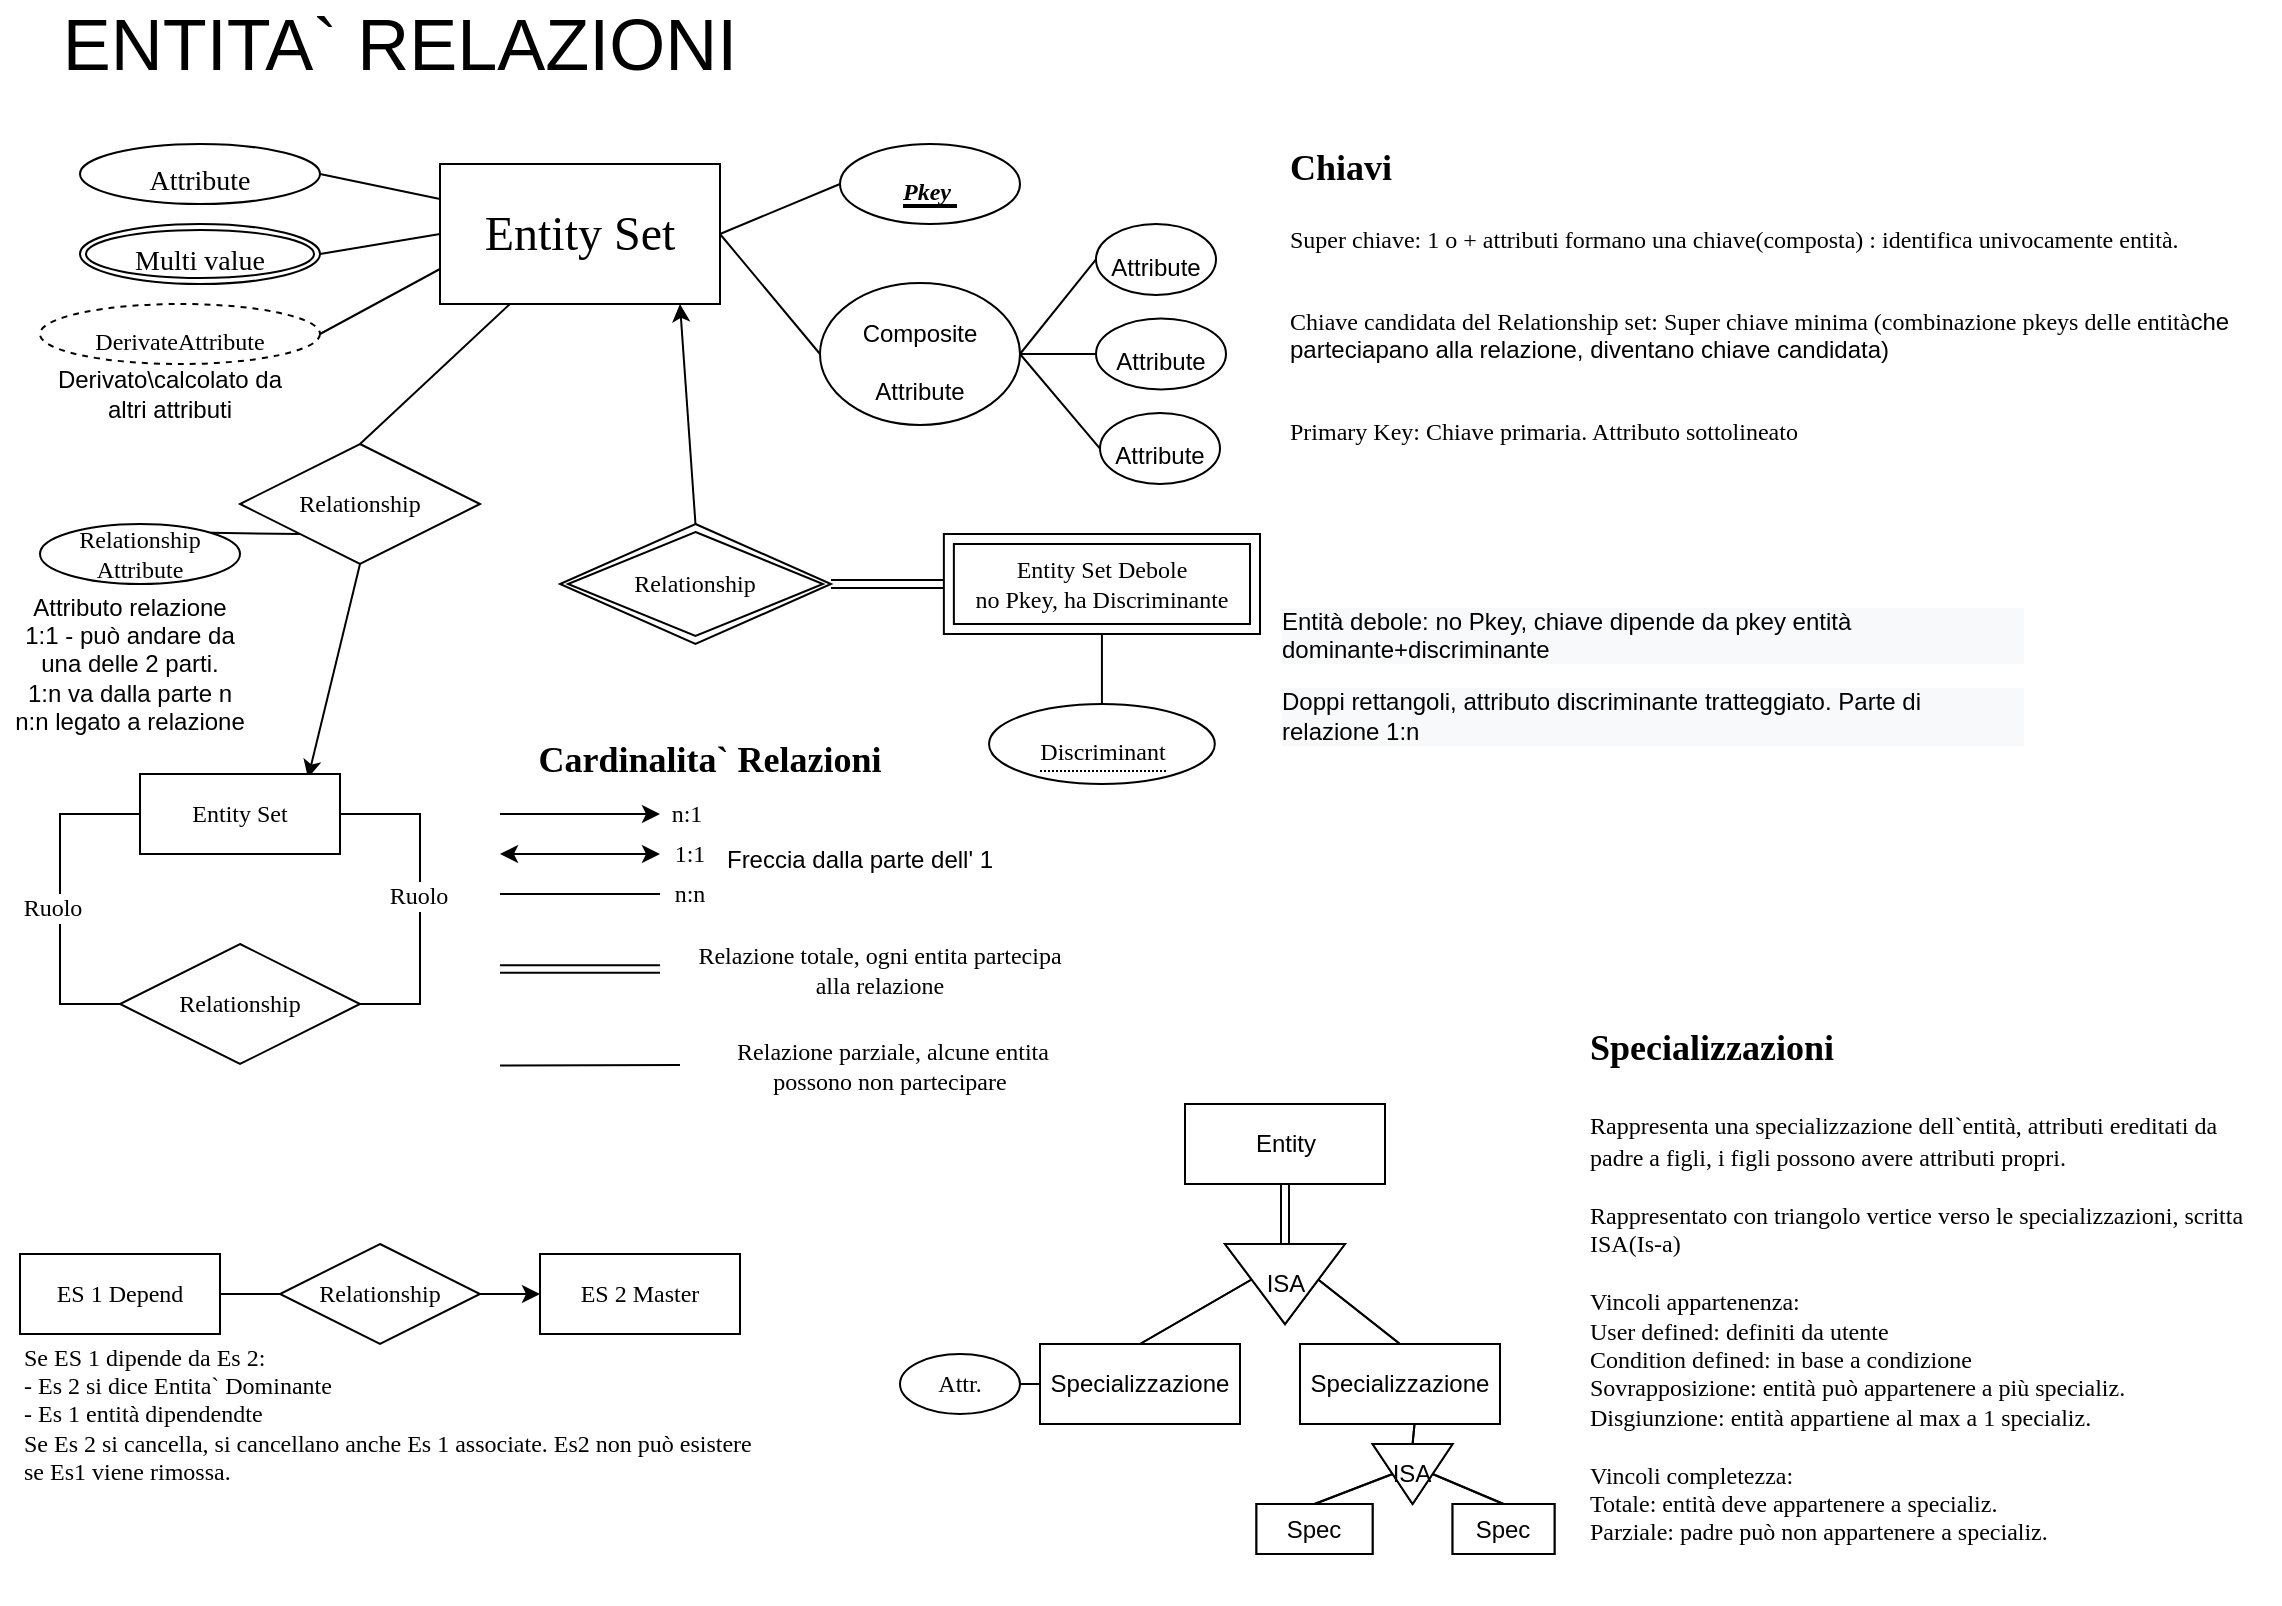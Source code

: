 <mxfile version="20.5.3" type="device"><diagram name="ER Diagramma all Info" id="e56a1550-8fbb-45ad-956c-1786394a9013"><mxGraphModel dx="1422" dy="831" grid="1" gridSize="10" guides="1" tooltips="1" connect="1" arrows="1" fold="1" page="1" pageScale="1" pageWidth="1169" pageHeight="827" background="none" math="0" shadow="0"><root><mxCell id="0"/><mxCell id="1" parent="0"/><mxCell id="l3FVeVEMqfz4vubW2B3G-11" value="&lt;font face=&quot;Lucida Console&quot; style=&quot;font-size: 12px;&quot;&gt;DerivateAttribute&lt;/font&gt;" style="ellipse;whiteSpace=wrap;html=1;align=center;dashed=1;fontSize=24;" parent="1" vertex="1"><mxGeometry x="20" y="160" width="140" height="30" as="geometry"/></mxCell><mxCell id="l3FVeVEMqfz4vubW2B3G-2" value="&lt;font style=&quot;font-size: 36px;&quot;&gt;ENTITA` RELAZIONI&lt;/font&gt;" style="text;html=1;strokeColor=none;fillColor=none;align=center;verticalAlign=middle;whiteSpace=wrap;rounded=0;" parent="1" vertex="1"><mxGeometry x="10" y="10" width="380" height="40" as="geometry"/></mxCell><mxCell id="l3FVeVEMqfz4vubW2B3G-5" value="&lt;font face=&quot;Verdana&quot;&gt;Entity Set&lt;/font&gt;" style="whiteSpace=wrap;html=1;align=center;fontSize=24;" parent="1" vertex="1"><mxGeometry x="220" y="90" width="140" height="70" as="geometry"/></mxCell><mxCell id="l3FVeVEMqfz4vubW2B3G-12" value="&lt;font face=&quot;Lucida Console&quot; style=&quot;font-size: 14px;&quot;&gt;Multi value&lt;/font&gt;" style="ellipse;shape=doubleEllipse;margin=3;whiteSpace=wrap;html=1;align=center;fontSize=24;" parent="1" vertex="1"><mxGeometry x="40" y="120" width="120" height="30" as="geometry"/></mxCell><mxCell id="l3FVeVEMqfz4vubW2B3G-13" value="&lt;font face=&quot;Lucida Console&quot; style=&quot;font-size: 14px;&quot;&gt;Attribute&lt;/font&gt;" style="ellipse;whiteSpace=wrap;html=1;align=center;fontSize=24;" parent="1" vertex="1"><mxGeometry x="40" y="80" width="120" height="30" as="geometry"/></mxCell><mxCell id="l3FVeVEMqfz4vubW2B3G-36" value="" style="group" parent="1" vertex="1" connectable="0"><mxGeometry x="410" y="120" width="203" height="130" as="geometry"/></mxCell><mxCell id="l3FVeVEMqfz4vubW2B3G-6" value="&lt;font style=&quot;font-size: 12px;&quot;&gt;Composite&lt;br&gt;Attribute&lt;/font&gt;" style="ellipse;whiteSpace=wrap;html=1;align=center;fontSize=24;movable=1;resizable=1;rotatable=1;deletable=1;editable=1;connectable=1;" parent="l3FVeVEMqfz4vubW2B3G-36" vertex="1"><mxGeometry y="29.545" width="100" height="70.909" as="geometry"/></mxCell><mxCell id="l3FVeVEMqfz4vubW2B3G-14" value="&lt;font style=&quot;font-size: 12px;&quot;&gt;Attribute&lt;/font&gt;" style="ellipse;whiteSpace=wrap;html=1;align=center;fontSize=24;movable=1;resizable=1;rotatable=1;deletable=1;editable=1;connectable=1;" parent="l3FVeVEMqfz4vubW2B3G-36" vertex="1"><mxGeometry x="140" y="94.545" width="60" height="35.455" as="geometry"/></mxCell><mxCell id="l3FVeVEMqfz4vubW2B3G-15" value="&lt;font style=&quot;font-size: 12px;&quot;&gt;Attribute&lt;/font&gt;" style="ellipse;whiteSpace=wrap;html=1;align=center;fontSize=24;movable=1;resizable=1;rotatable=1;deletable=1;editable=1;connectable=1;" parent="l3FVeVEMqfz4vubW2B3G-36" vertex="1"><mxGeometry x="138" y="47.273" width="65" height="35.455" as="geometry"/></mxCell><mxCell id="l3FVeVEMqfz4vubW2B3G-16" value="&lt;font style=&quot;font-size: 12px;&quot;&gt;Attribute&lt;/font&gt;" style="ellipse;whiteSpace=wrap;html=1;align=center;fontSize=24;movable=1;resizable=1;rotatable=1;deletable=1;editable=1;connectable=1;" parent="l3FVeVEMqfz4vubW2B3G-36" vertex="1"><mxGeometry x="138" width="60" height="35.455" as="geometry"/></mxCell><mxCell id="l3FVeVEMqfz4vubW2B3G-18" value="" style="endArrow=none;html=1;rounded=0;fontSize=24;entryX=0;entryY=0.5;entryDx=0;entryDy=0;movable=1;resizable=1;rotatable=1;deletable=1;editable=1;connectable=1;exitX=1;exitY=0.5;exitDx=0;exitDy=0;" parent="l3FVeVEMqfz4vubW2B3G-36" source="l3FVeVEMqfz4vubW2B3G-6" target="l3FVeVEMqfz4vubW2B3G-16" edge="1"><mxGeometry relative="1" as="geometry"><mxPoint x="120" y="65" as="sourcePoint"/><mxPoint x="220" y="260" as="targetPoint"/></mxGeometry></mxCell><mxCell id="l3FVeVEMqfz4vubW2B3G-19" value="" style="endArrow=none;html=1;rounded=0;fontSize=24;entryX=0;entryY=0.5;entryDx=0;entryDy=0;movable=1;resizable=1;rotatable=1;deletable=1;editable=1;connectable=1;exitX=1;exitY=0.5;exitDx=0;exitDy=0;" parent="l3FVeVEMqfz4vubW2B3G-36" source="l3FVeVEMqfz4vubW2B3G-6" target="l3FVeVEMqfz4vubW2B3G-14" edge="1"><mxGeometry relative="1" as="geometry"><mxPoint x="80" y="70.909" as="sourcePoint"/><mxPoint x="170" y="212.727" as="targetPoint"/></mxGeometry></mxCell><mxCell id="l3FVeVEMqfz4vubW2B3G-22" value="" style="endArrow=none;html=1;rounded=0;fontSize=24;entryX=0;entryY=0.5;entryDx=0;entryDy=0;movable=1;resizable=1;rotatable=1;deletable=1;editable=1;connectable=1;" parent="l3FVeVEMqfz4vubW2B3G-36" source="l3FVeVEMqfz4vubW2B3G-6" target="l3FVeVEMqfz4vubW2B3G-15" edge="1"><mxGeometry relative="1" as="geometry"><mxPoint x="120" y="70.909" as="sourcePoint"/><mxPoint x="220" y="260" as="targetPoint"/><Array as="points"/></mxGeometry></mxCell><mxCell id="l3FVeVEMqfz4vubW2B3G-40" value="" style="endArrow=none;html=1;rounded=0;fontFamily=Verdana;fontSize=12;exitX=1;exitY=0.5;exitDx=0;exitDy=0;entryX=0;entryY=0.25;entryDx=0;entryDy=0;" parent="1" source="l3FVeVEMqfz4vubW2B3G-13" target="l3FVeVEMqfz4vubW2B3G-5" edge="1"><mxGeometry relative="1" as="geometry"><mxPoint x="330" y="220" as="sourcePoint"/><mxPoint x="280" y="290" as="targetPoint"/></mxGeometry></mxCell><mxCell id="l3FVeVEMqfz4vubW2B3G-41" value="" style="endArrow=none;html=1;rounded=0;fontFamily=Verdana;fontSize=12;exitX=1;exitY=0.5;exitDx=0;exitDy=0;entryX=0;entryY=0.5;entryDx=0;entryDy=0;" parent="1" source="l3FVeVEMqfz4vubW2B3G-12" target="l3FVeVEMqfz4vubW2B3G-5" edge="1"><mxGeometry relative="1" as="geometry"><mxPoint x="330" y="220" as="sourcePoint"/><mxPoint x="490" y="220" as="targetPoint"/></mxGeometry></mxCell><mxCell id="l3FVeVEMqfz4vubW2B3G-42" value="" style="endArrow=none;html=1;rounded=0;fontFamily=Verdana;fontSize=12;exitX=1;exitY=0.5;exitDx=0;exitDy=0;entryX=0;entryY=0.75;entryDx=0;entryDy=0;" parent="1" source="l3FVeVEMqfz4vubW2B3G-11" target="l3FVeVEMqfz4vubW2B3G-5" edge="1"><mxGeometry relative="1" as="geometry"><mxPoint x="330" y="220" as="sourcePoint"/><mxPoint x="490" y="220" as="targetPoint"/></mxGeometry></mxCell><mxCell id="l3FVeVEMqfz4vubW2B3G-43" value="" style="endArrow=none;html=1;rounded=0;fontFamily=Verdana;fontSize=12;exitX=1;exitY=0.5;exitDx=0;exitDy=0;entryX=0;entryY=0.5;entryDx=0;entryDy=0;" parent="1" source="l3FVeVEMqfz4vubW2B3G-5" target="l3FVeVEMqfz4vubW2B3G-6" edge="1"><mxGeometry relative="1" as="geometry"><mxPoint x="330" y="220" as="sourcePoint"/><mxPoint x="490" y="220" as="targetPoint"/></mxGeometry></mxCell><mxCell id="l3FVeVEMqfz4vubW2B3G-44" value="" style="endArrow=none;html=1;rounded=0;fontFamily=Verdana;fontSize=12;exitX=1;exitY=0.5;exitDx=0;exitDy=0;entryX=0;entryY=0.5;entryDx=0;entryDy=0;" parent="1" source="l3FVeVEMqfz4vubW2B3G-5" target="l3FVeVEMqfz4vubW2B3G-7" edge="1"><mxGeometry relative="1" as="geometry"><mxPoint x="330" y="220" as="sourcePoint"/><mxPoint x="490" y="220" as="targetPoint"/></mxGeometry></mxCell><mxCell id="l3FVeVEMqfz4vubW2B3G-7" value="&lt;font face=&quot;Verdana&quot; style=&quot;font-size: 12px;&quot;&gt;&lt;b style=&quot;&quot;&gt;&lt;i style=&quot;&quot;&gt;Pkey&amp;nbsp;&lt;/i&gt;&lt;/b&gt;&lt;/font&gt;" style="ellipse;whiteSpace=wrap;html=1;align=center;fontStyle=4;fontSize=24;" parent="1" vertex="1"><mxGeometry x="420" y="80" width="90" height="40" as="geometry"/></mxCell><mxCell id="l3FVeVEMqfz4vubW2B3G-73" value="" style="endArrow=none;html=1;rounded=0;fontFamily=Verdana;fontSize=12;exitX=0.25;exitY=1;exitDx=0;exitDy=0;entryX=0.5;entryY=0;entryDx=0;entryDy=0;" parent="1" source="l3FVeVEMqfz4vubW2B3G-5" target="l3FVeVEMqfz4vubW2B3G-48" edge="1"><mxGeometry relative="1" as="geometry"><mxPoint x="280" y="270" as="sourcePoint"/><mxPoint x="440" y="270" as="targetPoint"/></mxGeometry></mxCell><mxCell id="l3FVeVEMqfz4vubW2B3G-108" value="" style="endArrow=classic;html=1;rounded=0;fontFamily=Verdana;fontSize=12;entryX=0.857;entryY=1;entryDx=0;entryDy=0;exitX=0.5;exitY=0;exitDx=0;exitDy=0;entryPerimeter=0;" parent="1" source="l3FVeVEMqfz4vubW2B3G-50" target="l3FVeVEMqfz4vubW2B3G-5" edge="1"><mxGeometry width="50" height="50" relative="1" as="geometry"><mxPoint x="230" y="420" as="sourcePoint"/><mxPoint x="280" y="370" as="targetPoint"/></mxGeometry></mxCell><mxCell id="l3FVeVEMqfz4vubW2B3G-111" value="" style="endArrow=classic;html=1;rounded=0;fontFamily=Verdana;fontSize=12;exitX=0.5;exitY=1;exitDx=0;exitDy=0;entryX=0.84;entryY=0.05;entryDx=0;entryDy=0;entryPerimeter=0;" parent="1" source="l3FVeVEMqfz4vubW2B3G-48" target="l3FVeVEMqfz4vubW2B3G-110" edge="1"><mxGeometry width="50" height="50" relative="1" as="geometry"><mxPoint x="230" y="410" as="sourcePoint"/><mxPoint x="280" y="370" as="targetPoint"/></mxGeometry></mxCell><mxCell id="l3FVeVEMqfz4vubW2B3G-143" value="" style="group" parent="1" vertex="1" connectable="0"><mxGeometry x="30" y="395" width="180" height="145" as="geometry"/></mxCell><mxCell id="l3FVeVEMqfz4vubW2B3G-110" value="Entity Set" style="whiteSpace=wrap;html=1;align=center;fontFamily=Verdana;fontSize=12;" parent="l3FVeVEMqfz4vubW2B3G-143" vertex="1"><mxGeometry x="40" width="100" height="40" as="geometry"/></mxCell><mxCell id="l3FVeVEMqfz4vubW2B3G-113" style="edgeStyle=orthogonalEdgeStyle;rounded=0;orthogonalLoop=1;jettySize=auto;html=1;exitX=0.5;exitY=1;exitDx=0;exitDy=0;fontFamily=Verdana;fontSize=12;" parent="l3FVeVEMqfz4vubW2B3G-143" source="l3FVeVEMqfz4vubW2B3G-110" target="l3FVeVEMqfz4vubW2B3G-110" edge="1"><mxGeometry relative="1" as="geometry"><Array as="points"><mxPoint x="60" y="40"/></Array></mxGeometry></mxCell><mxCell id="l3FVeVEMqfz4vubW2B3G-114" value="Relationship" style="shape=rhombus;perimeter=rhombusPerimeter;whiteSpace=wrap;html=1;align=center;strokeColor=default;fontFamily=Verdana;fontSize=12;fontColor=default;fillColor=default;" parent="l3FVeVEMqfz4vubW2B3G-143" vertex="1"><mxGeometry x="30" y="85" width="120" height="60" as="geometry"/></mxCell><mxCell id="l3FVeVEMqfz4vubW2B3G-116" value="" style="endArrow=none;html=1;rounded=0;fontFamily=Verdana;fontSize=12;fontColor=default;entryX=0;entryY=0.5;entryDx=0;entryDy=0;exitX=0;exitY=0.5;exitDx=0;exitDy=0;" parent="l3FVeVEMqfz4vubW2B3G-143" source="l3FVeVEMqfz4vubW2B3G-110" target="l3FVeVEMqfz4vubW2B3G-114" edge="1"><mxGeometry relative="1" as="geometry"><mxPoint x="70" y="-5" as="sourcePoint"/><mxPoint x="230" y="-5" as="targetPoint"/><Array as="points"><mxPoint y="20"/><mxPoint y="115"/></Array></mxGeometry></mxCell><mxCell id="l3FVeVEMqfz4vubW2B3G-119" value="Ruolo" style="edgeLabel;html=1;align=center;verticalAlign=middle;resizable=0;points=[];fontSize=12;fontFamily=Verdana;fontColor=default;" parent="l3FVeVEMqfz4vubW2B3G-116" vertex="1" connectable="0"><mxGeometry x="0.051" y="-4" relative="1" as="geometry"><mxPoint as="offset"/></mxGeometry></mxCell><mxCell id="l3FVeVEMqfz4vubW2B3G-117" value="" style="endArrow=none;html=1;rounded=0;fontFamily=Verdana;fontSize=12;fontColor=default;exitX=1;exitY=0.5;exitDx=0;exitDy=0;entryX=1;entryY=0.5;entryDx=0;entryDy=0;" parent="l3FVeVEMqfz4vubW2B3G-143" source="l3FVeVEMqfz4vubW2B3G-110" target="l3FVeVEMqfz4vubW2B3G-114" edge="1"><mxGeometry relative="1" as="geometry"><mxPoint x="70" y="-5" as="sourcePoint"/><mxPoint x="230" y="-5" as="targetPoint"/><Array as="points"><mxPoint x="180" y="20"/><mxPoint x="180" y="115"/></Array></mxGeometry></mxCell><mxCell id="l3FVeVEMqfz4vubW2B3G-118" value="Ruolo" style="edgeLabel;html=1;align=center;verticalAlign=middle;resizable=0;points=[];fontSize=12;fontFamily=Verdana;fontColor=default;" parent="l3FVeVEMqfz4vubW2B3G-117" vertex="1" connectable="0"><mxGeometry x="-0.026" y="-1" relative="1" as="geometry"><mxPoint as="offset"/></mxGeometry></mxCell><mxCell id="iMC2TEgfFYPitnIVp_ml-1" value="Derivato\calcolato da altri attributi" style="text;html=1;strokeColor=none;fillColor=none;align=center;verticalAlign=middle;whiteSpace=wrap;rounded=0;fontSize=12;" vertex="1" parent="1"><mxGeometry x="20" y="190" width="130" height="30" as="geometry"/></mxCell><mxCell id="iMC2TEgfFYPitnIVp_ml-5" value="" style="group" vertex="1" connectable="0" parent="1"><mxGeometry y="230" width="240" height="130" as="geometry"/></mxCell><mxCell id="iMC2TEgfFYPitnIVp_ml-4" value="Attributo relazione&lt;br&gt;1:1 - può andare da una delle 2 parti.&lt;br&gt;1:n va dalla parte n&lt;br&gt;n:n legato a relazione" style="text;html=1;strokeColor=none;fillColor=none;align=center;verticalAlign=middle;whiteSpace=wrap;rounded=0;fontSize=12;" vertex="1" parent="iMC2TEgfFYPitnIVp_ml-5"><mxGeometry y="90" width="130" height="40" as="geometry"/></mxCell><mxCell id="l3FVeVEMqfz4vubW2B3G-48" value="Relationship" style="shape=rhombus;perimeter=rhombusPerimeter;whiteSpace=wrap;html=1;align=center;fontFamily=Verdana;fontSize=12;" parent="iMC2TEgfFYPitnIVp_ml-5" vertex="1"><mxGeometry x="120" width="120" height="60" as="geometry"/></mxCell><mxCell id="l3FVeVEMqfz4vubW2B3G-120" value="Relationship&lt;br&gt;Attribute" style="ellipse;whiteSpace=wrap;html=1;align=center;strokeColor=default;fontFamily=Verdana;fontSize=12;fontColor=default;fillColor=default;" parent="iMC2TEgfFYPitnIVp_ml-5" vertex="1"><mxGeometry x="20" y="40" width="100" height="30" as="geometry"/></mxCell><mxCell id="l3FVeVEMqfz4vubW2B3G-121" value="" style="endArrow=none;html=1;rounded=0;fontFamily=Verdana;fontSize=12;fontColor=default;exitX=0;exitY=1;exitDx=0;exitDy=0;entryX=1;entryY=0;entryDx=0;entryDy=0;" parent="iMC2TEgfFYPitnIVp_ml-5" source="l3FVeVEMqfz4vubW2B3G-48" target="l3FVeVEMqfz4vubW2B3G-120" edge="1"><mxGeometry relative="1" as="geometry"><mxPoint x="160" y="120" as="sourcePoint"/><mxPoint x="320" y="120" as="targetPoint"/></mxGeometry></mxCell><mxCell id="iMC2TEgfFYPitnIVp_ml-38" value="" style="group" vertex="1" connectable="0" parent="1"><mxGeometry x="10" y="630" width="370" height="100" as="geometry"/></mxCell><mxCell id="l3FVeVEMqfz4vubW2B3G-159" value="" style="group" parent="iMC2TEgfFYPitnIVp_ml-38" vertex="1" connectable="0"><mxGeometry width="370" height="85" as="geometry"/></mxCell><mxCell id="l3FVeVEMqfz4vubW2B3G-145" value="ES 1 Depend" style="whiteSpace=wrap;html=1;align=center;strokeColor=default;fontFamily=Verdana;fontSize=12;fontColor=default;fillColor=default;" parent="l3FVeVEMqfz4vubW2B3G-159" vertex="1"><mxGeometry y="5" width="100" height="40" as="geometry"/></mxCell><mxCell id="l3FVeVEMqfz4vubW2B3G-146" value="Relationship" style="shape=rhombus;perimeter=rhombusPerimeter;whiteSpace=wrap;html=1;align=center;strokeColor=default;fontFamily=Verdana;fontSize=12;fontColor=default;fillColor=default;" parent="l3FVeVEMqfz4vubW2B3G-159" vertex="1"><mxGeometry x="130" width="100" height="50" as="geometry"/></mxCell><mxCell id="l3FVeVEMqfz4vubW2B3G-147" value="ES 2 Master" style="whiteSpace=wrap;html=1;align=center;strokeColor=default;fontFamily=Verdana;fontSize=12;fontColor=default;fillColor=default;" parent="l3FVeVEMqfz4vubW2B3G-159" vertex="1"><mxGeometry x="260" y="5" width="100" height="40" as="geometry"/></mxCell><mxCell id="l3FVeVEMqfz4vubW2B3G-149" value="" style="endArrow=classic;html=1;rounded=0;fontFamily=Verdana;fontSize=12;fontColor=default;exitX=1;exitY=0.5;exitDx=0;exitDy=0;entryX=0;entryY=0.5;entryDx=0;entryDy=0;" parent="l3FVeVEMqfz4vubW2B3G-159" source="l3FVeVEMqfz4vubW2B3G-146" target="l3FVeVEMqfz4vubW2B3G-147" edge="1"><mxGeometry width="50" height="50" relative="1" as="geometry"><mxPoint x="270" y="115" as="sourcePoint"/><mxPoint x="310" y="85" as="targetPoint"/></mxGeometry></mxCell><mxCell id="l3FVeVEMqfz4vubW2B3G-151" value="" style="endArrow=none;html=1;rounded=0;fontFamily=Verdana;fontSize=12;fontColor=default;entryX=0;entryY=0.5;entryDx=0;entryDy=0;exitX=1;exitY=0.5;exitDx=0;exitDy=0;" parent="l3FVeVEMqfz4vubW2B3G-159" source="l3FVeVEMqfz4vubW2B3G-145" target="l3FVeVEMqfz4vubW2B3G-146" edge="1"><mxGeometry width="50" height="50" relative="1" as="geometry"><mxPoint x="120" y="135" as="sourcePoint"/><mxPoint x="170" y="85" as="targetPoint"/></mxGeometry></mxCell><mxCell id="l3FVeVEMqfz4vubW2B3G-155" value="Se ES 1 dipende da Es 2: &lt;br&gt;- Es 2 si dice Entita` Dominante&lt;br&gt;- Es 1 entità dipendendte&amp;nbsp; &amp;nbsp; &amp;nbsp; &amp;nbsp; &amp;nbsp;&amp;nbsp;&lt;br&gt;Se Es 2 si cancella, si cancellano anche Es 1 associate. Es2 non può esistere se Es1 viene rimossa." style="text;html=1;strokeColor=none;fillColor=none;align=left;verticalAlign=middle;whiteSpace=wrap;rounded=0;fontFamily=Verdana;fontSize=12;fontColor=default;" parent="iMC2TEgfFYPitnIVp_ml-38" vertex="1"><mxGeometry y="70" width="370" height="30" as="geometry"/></mxCell><mxCell id="iMC2TEgfFYPitnIVp_ml-41" value="" style="group" vertex="1" connectable="0" parent="1"><mxGeometry x="240" y="377.5" width="529" height="180" as="geometry"/></mxCell><mxCell id="iMC2TEgfFYPitnIVp_ml-3" value="Freccia dalla parte dell' 1" style="text;html=1;strokeColor=none;fillColor=none;align=center;verticalAlign=middle;whiteSpace=wrap;rounded=0;fontSize=12;" vertex="1" parent="iMC2TEgfFYPitnIVp_ml-41"><mxGeometry x="110" y="45" width="160" height="30" as="geometry"/></mxCell><mxCell id="l3FVeVEMqfz4vubW2B3G-78" value="" style="endArrow=classic;html=1;rounded=0;fontFamily=Verdana;fontSize=12;entryX=0;entryY=0.5;entryDx=0;entryDy=0;movable=1;resizable=1;rotatable=1;deletable=1;editable=1;connectable=1;" parent="iMC2TEgfFYPitnIVp_ml-41" target="l3FVeVEMqfz4vubW2B3G-79" edge="1"><mxGeometry width="50" height="50" relative="1" as="geometry"><mxPoint x="10" y="37.5" as="sourcePoint"/><mxPoint x="110" y="47.5" as="targetPoint"/></mxGeometry></mxCell><mxCell id="l3FVeVEMqfz4vubW2B3G-79" value="n:1&amp;nbsp;" style="text;html=1;strokeColor=none;fillColor=none;align=center;verticalAlign=middle;whiteSpace=wrap;rounded=0;fontFamily=Verdana;fontSize=12;movable=1;resizable=1;rotatable=1;deletable=1;editable=1;connectable=1;" parent="iMC2TEgfFYPitnIVp_ml-41" vertex="1"><mxGeometry x="90" y="30" width="30" height="15" as="geometry"/></mxCell><mxCell id="l3FVeVEMqfz4vubW2B3G-80" value="" style="endArrow=classic;startArrow=classic;html=1;rounded=0;fontFamily=Verdana;fontSize=12;entryX=0;entryY=0.5;entryDx=0;entryDy=0;movable=1;resizable=1;rotatable=1;deletable=1;editable=1;connectable=1;" parent="iMC2TEgfFYPitnIVp_ml-41" target="l3FVeVEMqfz4vubW2B3G-81" edge="1"><mxGeometry width="50" height="50" relative="1" as="geometry"><mxPoint x="10" y="57.5" as="sourcePoint"/><mxPoint x="80" y="77.5" as="targetPoint"/><Array as="points"/></mxGeometry></mxCell><mxCell id="l3FVeVEMqfz4vubW2B3G-81" value="1:1" style="text;html=1;strokeColor=none;fillColor=none;align=center;verticalAlign=middle;whiteSpace=wrap;rounded=0;fontFamily=Verdana;fontSize=12;movable=1;resizable=1;rotatable=1;deletable=1;editable=1;connectable=1;" parent="iMC2TEgfFYPitnIVp_ml-41" vertex="1"><mxGeometry x="90" y="47.5" width="30" height="20" as="geometry"/></mxCell><mxCell id="l3FVeVEMqfz4vubW2B3G-82" value="" style="endArrow=none;html=1;rounded=0;fontFamily=Verdana;fontSize=12;entryX=0;entryY=0.5;entryDx=0;entryDy=0;movable=1;resizable=1;rotatable=1;deletable=1;editable=1;connectable=1;" parent="iMC2TEgfFYPitnIVp_ml-41" edge="1"><mxGeometry width="50" height="50" relative="1" as="geometry"><mxPoint x="10" y="77.5" as="sourcePoint"/><mxPoint x="90" y="77.5" as="targetPoint"/></mxGeometry></mxCell><mxCell id="l3FVeVEMqfz4vubW2B3G-83" value="n:n" style="text;html=1;strokeColor=none;fillColor=none;align=center;verticalAlign=middle;whiteSpace=wrap;rounded=0;fontFamily=Verdana;fontSize=12;movable=1;resizable=1;rotatable=1;deletable=1;editable=1;connectable=1;" parent="iMC2TEgfFYPitnIVp_ml-41" vertex="1"><mxGeometry x="90" y="67.5" width="30" height="20" as="geometry"/></mxCell><mxCell id="l3FVeVEMqfz4vubW2B3G-85" style="edgeStyle=orthogonalEdgeStyle;rounded=0;orthogonalLoop=1;jettySize=auto;html=1;exitX=0.5;exitY=1;exitDx=0;exitDy=0;fontFamily=Verdana;fontSize=12;movable=1;resizable=1;rotatable=1;deletable=1;editable=1;connectable=1;" parent="iMC2TEgfFYPitnIVp_ml-41" source="l3FVeVEMqfz4vubW2B3G-81" target="l3FVeVEMqfz4vubW2B3G-81" edge="1"><mxGeometry relative="1" as="geometry"/></mxCell><mxCell id="l3FVeVEMqfz4vubW2B3G-136" value="" style="shape=link;html=1;rounded=0;fontFamily=Verdana;fontSize=12;fontColor=default;width=3.684;movable=1;resizable=1;rotatable=1;deletable=1;editable=1;connectable=1;" parent="iMC2TEgfFYPitnIVp_ml-41" edge="1"><mxGeometry width="100" relative="1" as="geometry"><mxPoint x="10" y="115" as="sourcePoint"/><mxPoint x="90" y="115" as="targetPoint"/></mxGeometry></mxCell><mxCell id="l3FVeVEMqfz4vubW2B3G-139" value="Relazione totale, ogni entita partecipa alla relazione" style="text;html=1;strokeColor=none;fillColor=none;align=center;verticalAlign=middle;whiteSpace=wrap;rounded=0;fontFamily=Verdana;fontSize=12;fontColor=default;movable=1;resizable=1;rotatable=1;deletable=1;editable=1;connectable=1;" parent="iMC2TEgfFYPitnIVp_ml-41" vertex="1"><mxGeometry x="100" y="100" width="200" height="30" as="geometry"/></mxCell><mxCell id="l3FVeVEMqfz4vubW2B3G-140" value="&amp;nbsp;Relazione parziale, alcune entita possono non partecipare" style="text;html=1;strokeColor=none;fillColor=none;align=center;verticalAlign=middle;whiteSpace=wrap;rounded=0;fontFamily=Verdana;fontSize=12;fontColor=default;movable=1;resizable=1;rotatable=1;deletable=1;editable=1;connectable=1;" parent="iMC2TEgfFYPitnIVp_ml-41" vertex="1"><mxGeometry x="105" y="147.5" width="200" height="32.5" as="geometry"/></mxCell><mxCell id="l3FVeVEMqfz4vubW2B3G-88" value="&lt;font style=&quot;font-size: 18px;&quot;&gt;&lt;b style=&quot;&quot;&gt;Cardinalita` Relazioni&lt;/b&gt;&lt;/font&gt;" style="text;html=1;strokeColor=none;fillColor=none;align=center;verticalAlign=middle;whiteSpace=wrap;rounded=0;fontFamily=Verdana;fontSize=12;movable=1;resizable=1;rotatable=1;deletable=1;editable=1;connectable=1;" parent="iMC2TEgfFYPitnIVp_ml-41" vertex="1"><mxGeometry width="230" height="20" as="geometry"/></mxCell><mxCell id="iMC2TEgfFYPitnIVp_ml-40" value="" style="endArrow=none;html=1;rounded=0;fontFamily=Helvetica;fontSize=12;" edge="1" parent="iMC2TEgfFYPitnIVp_ml-41"><mxGeometry width="50" height="50" relative="1" as="geometry"><mxPoint x="10" y="163.25" as="sourcePoint"/><mxPoint x="100" y="163" as="targetPoint"/></mxGeometry></mxCell><mxCell id="l3FVeVEMqfz4vubW2B3G-50" value="Relationship" style="shape=rhombus;double=1;perimeter=rhombusPerimeter;whiteSpace=wrap;html=1;align=center;fontFamily=Verdana;fontSize=12;" parent="1" vertex="1"><mxGeometry x="280" y="270" width="135.484" height="60" as="geometry"/></mxCell><mxCell id="l3FVeVEMqfz4vubW2B3G-54" value="Entity Set Debole&lt;br&gt;no Pkey, ha Discriminante" style="shape=ext;margin=3;double=1;whiteSpace=wrap;html=1;align=center;fontFamily=Verdana;fontSize=12;" parent="1" vertex="1"><mxGeometry x="471.935" y="275" width="158.065" height="50" as="geometry"/></mxCell><mxCell id="l3FVeVEMqfz4vubW2B3G-8" value="&lt;span style=&quot;border-bottom: 1px dotted&quot;&gt;&lt;font face=&quot;Verdana&quot; style=&quot;font-size: 12px;&quot;&gt;Discriminant&lt;/font&gt;&lt;/span&gt;" style="ellipse;whiteSpace=wrap;html=1;align=center;fontSize=24;" parent="1" vertex="1"><mxGeometry x="494.516" y="360" width="112.903" height="40" as="geometry"/></mxCell><mxCell id="l3FVeVEMqfz4vubW2B3G-45" value="" style="endArrow=none;html=1;rounded=0;fontFamily=Verdana;fontSize=12;exitX=0.5;exitY=1;exitDx=0;exitDy=0;entryX=0.5;entryY=0;entryDx=0;entryDy=0;" parent="1" source="l3FVeVEMqfz4vubW2B3G-54" target="l3FVeVEMqfz4vubW2B3G-8" edge="1"><mxGeometry relative="1" as="geometry"><mxPoint x="347.742" y="100" as="sourcePoint"/><mxPoint x="528.387" y="400" as="targetPoint"/></mxGeometry></mxCell><mxCell id="l3FVeVEMqfz4vubW2B3G-94" value="" style="shape=link;html=1;rounded=0;fontFamily=Verdana;fontSize=12;entryX=1;entryY=0.5;entryDx=0;entryDy=0;exitX=0;exitY=0.5;exitDx=0;exitDy=0;" parent="1" source="l3FVeVEMqfz4vubW2B3G-54" target="l3FVeVEMqfz4vubW2B3G-50" edge="1"><mxGeometry relative="1" as="geometry"><mxPoint x="155.806" y="360" as="sourcePoint"/><mxPoint x="336.452" y="360" as="targetPoint"/></mxGeometry></mxCell><mxCell id="iMC2TEgfFYPitnIVp_ml-53" value="&lt;h1&gt;&lt;span style=&quot;background-color: initial;&quot;&gt;&lt;font style=&quot;font-size: 18px;&quot; face=&quot;Verdana&quot;&gt;Specializzazioni&lt;/font&gt;&lt;/span&gt;&lt;/h1&gt;&lt;h1 style=&quot;line-height: 50%;&quot;&gt;&lt;span style=&quot;font-weight: normal;&quot;&gt;&lt;font face=&quot;Verdana&quot; style=&quot;font-size: 12px;&quot;&gt;Rappresenta una specializzazione dell`entità, attributi ereditati da padre a figli, i figli possono avere attributi propri.&lt;/font&gt;&lt;/span&gt;&lt;/h1&gt;&lt;div&gt;&lt;font face=&quot;Verdana&quot;&gt;&lt;span style=&quot;background-color: initial; font-size: 12px; font-weight: normal;&quot;&gt;Rappresentato con t&lt;/span&gt;&lt;span style=&quot;background-color: initial;&quot;&gt;riangolo vertice verso le specializzazioni, scritta ISA(Is-a)&lt;/span&gt;&lt;/font&gt;&lt;/div&gt;&lt;div&gt;&lt;font face=&quot;Verdana&quot;&gt;&lt;span style=&quot;background-color: initial;&quot;&gt;&lt;br&gt;&lt;/span&gt;&lt;/font&gt;&lt;/div&gt;&lt;div&gt;&lt;font face=&quot;Verdana&quot;&gt;&lt;span style=&quot;background-color: initial;&quot;&gt;Vincoli appartenenza:&lt;/span&gt;&lt;/font&gt;&lt;/div&gt;&lt;div&gt;&lt;font face=&quot;Verdana&quot;&gt;User defined: definiti da utente&lt;/font&gt;&lt;/div&gt;&lt;div&gt;&lt;font face=&quot;Verdana&quot;&gt;Condition defined: in base a condizione&lt;/font&gt;&lt;/div&gt;&lt;div&gt;&lt;span style=&quot;font-family: Verdana; background-color: initial;&quot;&gt;Sovrapposizione: entità può appartenere a più specializ.&lt;/span&gt;&lt;br&gt;&lt;/div&gt;&lt;div&gt;&lt;span style=&quot;background-color: initial;&quot;&gt;&lt;font face=&quot;Verdana&quot;&gt;Disgiunzione: entità appartiene al max a 1 specializ.&lt;/font&gt;&lt;/span&gt;&lt;/div&gt;&lt;div&gt;&lt;span style=&quot;background-color: initial;&quot;&gt;&lt;font face=&quot;Verdana&quot;&gt;&lt;br&gt;&lt;/font&gt;&lt;/span&gt;&lt;/div&gt;&lt;div&gt;&lt;span style=&quot;background-color: initial;&quot;&gt;&lt;font face=&quot;Verdana&quot;&gt;Vincoli completezza:&lt;/font&gt;&lt;/span&gt;&lt;/div&gt;&lt;div&gt;&lt;font face=&quot;Verdana&quot;&gt;Totale: entità deve appartenere a specializ.&lt;/font&gt;&lt;/div&gt;&lt;div&gt;&lt;font face=&quot;Verdana&quot;&gt;Parziale: padre può non appartenere a specializ.&lt;/font&gt;&lt;/div&gt;&lt;div&gt;&lt;span style=&quot;background-color: initial;&quot;&gt;&lt;br&gt;&lt;/span&gt;&lt;/div&gt;" style="text;html=1;strokeColor=none;fillColor=none;spacing=5;spacingTop=-20;whiteSpace=wrap;overflow=hidden;rounded=0;fontFamily=Helvetica;fontSize=12;" vertex="1" parent="1"><mxGeometry x="790" y="510" width="350" height="300" as="geometry"/></mxCell><mxCell id="iMC2TEgfFYPitnIVp_ml-71" value="" style="group" vertex="1" connectable="0" parent="1"><mxGeometry x="450" y="560" width="327.26" height="225" as="geometry"/></mxCell><mxCell id="iMC2TEgfFYPitnIVp_ml-51" value="" style="group" vertex="1" connectable="0" parent="iMC2TEgfFYPitnIVp_ml-71"><mxGeometry x="70" width="257.26" height="225" as="geometry"/></mxCell><mxCell id="iMC2TEgfFYPitnIVp_ml-17" value="" style="group" vertex="1" connectable="0" parent="iMC2TEgfFYPitnIVp_ml-51"><mxGeometry width="230" height="160" as="geometry"/></mxCell><mxCell id="iMC2TEgfFYPitnIVp_ml-7" value="Entity" style="whiteSpace=wrap;html=1;align=center;fontFamily=Helvetica;fontSize=12;" vertex="1" parent="iMC2TEgfFYPitnIVp_ml-17"><mxGeometry x="72.5" width="100" height="40" as="geometry"/></mxCell><mxCell id="iMC2TEgfFYPitnIVp_ml-8" value="Specializzazione" style="whiteSpace=wrap;html=1;align=center;fontFamily=Helvetica;fontSize=12;" vertex="1" parent="iMC2TEgfFYPitnIVp_ml-17"><mxGeometry y="120" width="100" height="40" as="geometry"/></mxCell><mxCell id="iMC2TEgfFYPitnIVp_ml-9" value="Specializzazione" style="whiteSpace=wrap;html=1;align=center;fontFamily=Helvetica;fontSize=12;" vertex="1" parent="iMC2TEgfFYPitnIVp_ml-17"><mxGeometry x="130" y="120" width="100" height="40" as="geometry"/></mxCell><mxCell id="iMC2TEgfFYPitnIVp_ml-12" value="" style="shape=link;html=1;rounded=0;fontFamily=Verdana;fontSize=12;fontColor=default;width=4;movable=1;resizable=1;rotatable=1;deletable=1;editable=1;connectable=1;entryX=0.5;entryY=1;entryDx=0;entryDy=0;exitX=0;exitY=0.5;exitDx=0;exitDy=0;" edge="1" parent="iMC2TEgfFYPitnIVp_ml-17" source="iMC2TEgfFYPitnIVp_ml-42" target="iMC2TEgfFYPitnIVp_ml-7"><mxGeometry width="100" relative="1" as="geometry"><mxPoint x="122.5" y="65" as="sourcePoint"/><mxPoint x="-250" y="85.294" as="targetPoint"/></mxGeometry></mxCell><mxCell id="iMC2TEgfFYPitnIVp_ml-15" value="" style="endArrow=none;html=1;rounded=0;fontFamily=Helvetica;fontSize=12;entryX=0.5;entryY=0;entryDx=0;entryDy=0;exitX=0.5;exitY=0;exitDx=0;exitDy=0;" edge="1" parent="iMC2TEgfFYPitnIVp_ml-17" source="iMC2TEgfFYPitnIVp_ml-9"><mxGeometry width="50" height="50" relative="1" as="geometry"><mxPoint x="200" y="92.5" as="sourcePoint"/><mxPoint x="138.75" y="87.5" as="targetPoint"/></mxGeometry></mxCell><mxCell id="iMC2TEgfFYPitnIVp_ml-16" value="" style="endArrow=none;html=1;rounded=0;fontFamily=Helvetica;fontSize=12;entryX=0.5;entryY=1;entryDx=0;entryDy=0;exitX=0.5;exitY=0;exitDx=0;exitDy=0;" edge="1" parent="iMC2TEgfFYPitnIVp_ml-17" source="iMC2TEgfFYPitnIVp_ml-8"><mxGeometry width="50" height="50" relative="1" as="geometry"><mxPoint x="40" y="130" as="sourcePoint"/><mxPoint x="106.25" y="87.5" as="targetPoint"/></mxGeometry></mxCell><mxCell id="iMC2TEgfFYPitnIVp_ml-42" value="ISA" style="triangle;whiteSpace=wrap;html=1;fontFamily=Helvetica;fontSize=12;direction=south;" vertex="1" parent="iMC2TEgfFYPitnIVp_ml-17"><mxGeometry x="92.5" y="70" width="60" height="40" as="geometry"/></mxCell><mxCell id="iMC2TEgfFYPitnIVp_ml-43" value="ISA" style="triangle;whiteSpace=wrap;html=1;fontFamily=Helvetica;fontSize=12;direction=south;" vertex="1" parent="iMC2TEgfFYPitnIVp_ml-51"><mxGeometry x="166.29" y="170" width="40" height="30" as="geometry"/></mxCell><mxCell id="iMC2TEgfFYPitnIVp_ml-44" value="" style="endArrow=none;html=1;rounded=0;fontFamily=Helvetica;fontSize=12;exitX=0;exitY=0.5;exitDx=0;exitDy=0;" edge="1" parent="iMC2TEgfFYPitnIVp_ml-51" source="iMC2TEgfFYPitnIVp_ml-43"><mxGeometry width="50" height="50" relative="1" as="geometry"><mxPoint x="347.26" y="240" as="sourcePoint"/><mxPoint x="187.26" y="160" as="targetPoint"/></mxGeometry></mxCell><mxCell id="iMC2TEgfFYPitnIVp_ml-45" value="" style="endArrow=none;html=1;rounded=0;fontFamily=Helvetica;fontSize=12;entryX=0.5;entryY=1;entryDx=0;entryDy=0;exitX=0.5;exitY=0;exitDx=0;exitDy=0;" edge="1" parent="iMC2TEgfFYPitnIVp_ml-51" source="iMC2TEgfFYPitnIVp_ml-47" target="iMC2TEgfFYPitnIVp_ml-43"><mxGeometry width="50" height="50" relative="1" as="geometry"><mxPoint x="317.26" y="170" as="sourcePoint"/><mxPoint x="367.26" y="120" as="targetPoint"/></mxGeometry></mxCell><mxCell id="iMC2TEgfFYPitnIVp_ml-46" value="" style="endArrow=none;html=1;rounded=0;fontFamily=Helvetica;fontSize=12;exitX=0.5;exitY=0;exitDx=0;exitDy=0;entryX=0.5;entryY=0;entryDx=0;entryDy=0;" edge="1" parent="iMC2TEgfFYPitnIVp_ml-51" source="iMC2TEgfFYPitnIVp_ml-48" target="iMC2TEgfFYPitnIVp_ml-43"><mxGeometry width="50" height="50" relative="1" as="geometry"><mxPoint x="357.26" y="240" as="sourcePoint"/><mxPoint x="407.26" y="190" as="targetPoint"/></mxGeometry></mxCell><mxCell id="iMC2TEgfFYPitnIVp_ml-47" value="Spec" style="rounded=0;whiteSpace=wrap;html=1;fontFamily=Helvetica;fontSize=12;" vertex="1" parent="iMC2TEgfFYPitnIVp_ml-51"><mxGeometry x="108.23" y="200" width="58.06" height="25" as="geometry"/></mxCell><mxCell id="iMC2TEgfFYPitnIVp_ml-48" value="Spec" style="rounded=0;whiteSpace=wrap;html=1;fontFamily=Helvetica;fontSize=12;" vertex="1" parent="iMC2TEgfFYPitnIVp_ml-51"><mxGeometry x="206.29" y="200" width="50.97" height="25" as="geometry"/></mxCell><mxCell id="iMC2TEgfFYPitnIVp_ml-54" value="Attr." style="ellipse;whiteSpace=wrap;html=1;fontFamily=Verdana;fontSize=12;" vertex="1" parent="iMC2TEgfFYPitnIVp_ml-71"><mxGeometry y="125" width="60" height="30" as="geometry"/></mxCell><mxCell id="iMC2TEgfFYPitnIVp_ml-55" value="" style="endArrow=none;html=1;rounded=0;fontFamily=Verdana;fontSize=12;entryX=0;entryY=0.5;entryDx=0;entryDy=0;exitX=1;exitY=0.5;exitDx=0;exitDy=0;" edge="1" parent="iMC2TEgfFYPitnIVp_ml-71" source="iMC2TEgfFYPitnIVp_ml-54" target="iMC2TEgfFYPitnIVp_ml-8"><mxGeometry width="50" height="50" relative="1" as="geometry"><mxPoint x="100" y="60" as="sourcePoint"/><mxPoint x="150" y="10" as="targetPoint"/></mxGeometry></mxCell><mxCell id="iMC2TEgfFYPitnIVp_ml-56" value="" style="group" vertex="1" connectable="0" parent="iMC2TEgfFYPitnIVp_ml-71"><mxGeometry x="70" width="257.26" height="225" as="geometry"/></mxCell><mxCell id="iMC2TEgfFYPitnIVp_ml-57" value="" style="group" vertex="1" connectable="0" parent="iMC2TEgfFYPitnIVp_ml-56"><mxGeometry width="230" height="160" as="geometry"/></mxCell><mxCell id="iMC2TEgfFYPitnIVp_ml-58" value="Entity" style="whiteSpace=wrap;html=1;align=center;fontFamily=Helvetica;fontSize=12;" vertex="1" parent="iMC2TEgfFYPitnIVp_ml-57"><mxGeometry x="72.5" width="100" height="40" as="geometry"/></mxCell><mxCell id="iMC2TEgfFYPitnIVp_ml-59" value="Specializzazione" style="whiteSpace=wrap;html=1;align=center;fontFamily=Helvetica;fontSize=12;" vertex="1" parent="iMC2TEgfFYPitnIVp_ml-57"><mxGeometry y="120" width="100" height="40" as="geometry"/></mxCell><mxCell id="iMC2TEgfFYPitnIVp_ml-60" value="Specializzazione" style="whiteSpace=wrap;html=1;align=center;fontFamily=Helvetica;fontSize=12;" vertex="1" parent="iMC2TEgfFYPitnIVp_ml-57"><mxGeometry x="130" y="120" width="100" height="40" as="geometry"/></mxCell><mxCell id="iMC2TEgfFYPitnIVp_ml-61" value="" style="shape=link;html=1;rounded=0;fontFamily=Verdana;fontSize=12;fontColor=default;width=4;movable=1;resizable=1;rotatable=1;deletable=1;editable=1;connectable=1;entryX=0.5;entryY=1;entryDx=0;entryDy=0;exitX=0;exitY=0.5;exitDx=0;exitDy=0;" edge="1" parent="iMC2TEgfFYPitnIVp_ml-57" source="iMC2TEgfFYPitnIVp_ml-64" target="iMC2TEgfFYPitnIVp_ml-58"><mxGeometry width="100" relative="1" as="geometry"><mxPoint x="122.5" y="65" as="sourcePoint"/><mxPoint x="-250" y="85.294" as="targetPoint"/></mxGeometry></mxCell><mxCell id="iMC2TEgfFYPitnIVp_ml-62" value="" style="endArrow=none;html=1;rounded=0;fontFamily=Helvetica;fontSize=12;entryX=0.5;entryY=0;entryDx=0;entryDy=0;exitX=0.5;exitY=0;exitDx=0;exitDy=0;" edge="1" parent="iMC2TEgfFYPitnIVp_ml-57" source="iMC2TEgfFYPitnIVp_ml-60"><mxGeometry width="50" height="50" relative="1" as="geometry"><mxPoint x="200" y="92.5" as="sourcePoint"/><mxPoint x="138.75" y="87.5" as="targetPoint"/></mxGeometry></mxCell><mxCell id="iMC2TEgfFYPitnIVp_ml-63" value="" style="endArrow=none;html=1;rounded=0;fontFamily=Helvetica;fontSize=12;entryX=0.5;entryY=1;entryDx=0;entryDy=0;exitX=0.5;exitY=0;exitDx=0;exitDy=0;" edge="1" parent="iMC2TEgfFYPitnIVp_ml-57" source="iMC2TEgfFYPitnIVp_ml-59"><mxGeometry width="50" height="50" relative="1" as="geometry"><mxPoint x="40" y="130" as="sourcePoint"/><mxPoint x="106.25" y="87.5" as="targetPoint"/></mxGeometry></mxCell><mxCell id="iMC2TEgfFYPitnIVp_ml-64" value="ISA" style="triangle;whiteSpace=wrap;html=1;fontFamily=Helvetica;fontSize=12;direction=south;" vertex="1" parent="iMC2TEgfFYPitnIVp_ml-57"><mxGeometry x="92.5" y="70" width="60" height="40" as="geometry"/></mxCell><mxCell id="iMC2TEgfFYPitnIVp_ml-65" value="ISA" style="triangle;whiteSpace=wrap;html=1;fontFamily=Helvetica;fontSize=12;direction=south;" vertex="1" parent="iMC2TEgfFYPitnIVp_ml-56"><mxGeometry x="166.29" y="170" width="40" height="30" as="geometry"/></mxCell><mxCell id="iMC2TEgfFYPitnIVp_ml-66" value="" style="endArrow=none;html=1;rounded=0;fontFamily=Helvetica;fontSize=12;exitX=0;exitY=0.5;exitDx=0;exitDy=0;" edge="1" parent="iMC2TEgfFYPitnIVp_ml-56" source="iMC2TEgfFYPitnIVp_ml-65"><mxGeometry width="50" height="50" relative="1" as="geometry"><mxPoint x="347.26" y="240" as="sourcePoint"/><mxPoint x="187.26" y="160" as="targetPoint"/></mxGeometry></mxCell><mxCell id="iMC2TEgfFYPitnIVp_ml-67" value="" style="endArrow=none;html=1;rounded=0;fontFamily=Helvetica;fontSize=12;entryX=0.5;entryY=1;entryDx=0;entryDy=0;exitX=0.5;exitY=0;exitDx=0;exitDy=0;" edge="1" parent="iMC2TEgfFYPitnIVp_ml-56" source="iMC2TEgfFYPitnIVp_ml-69" target="iMC2TEgfFYPitnIVp_ml-65"><mxGeometry width="50" height="50" relative="1" as="geometry"><mxPoint x="317.26" y="170" as="sourcePoint"/><mxPoint x="367.26" y="120" as="targetPoint"/></mxGeometry></mxCell><mxCell id="iMC2TEgfFYPitnIVp_ml-68" value="" style="endArrow=none;html=1;rounded=0;fontFamily=Helvetica;fontSize=12;exitX=0.5;exitY=0;exitDx=0;exitDy=0;entryX=0.5;entryY=0;entryDx=0;entryDy=0;" edge="1" parent="iMC2TEgfFYPitnIVp_ml-56" source="iMC2TEgfFYPitnIVp_ml-70" target="iMC2TEgfFYPitnIVp_ml-65"><mxGeometry width="50" height="50" relative="1" as="geometry"><mxPoint x="357.26" y="240" as="sourcePoint"/><mxPoint x="407.26" y="190" as="targetPoint"/></mxGeometry></mxCell><mxCell id="iMC2TEgfFYPitnIVp_ml-69" value="Spec" style="rounded=0;whiteSpace=wrap;html=1;fontFamily=Helvetica;fontSize=12;" vertex="1" parent="iMC2TEgfFYPitnIVp_ml-56"><mxGeometry x="108.23" y="200" width="58.06" height="25" as="geometry"/></mxCell><mxCell id="iMC2TEgfFYPitnIVp_ml-70" value="Spec" style="rounded=0;whiteSpace=wrap;html=1;fontFamily=Helvetica;fontSize=12;" vertex="1" parent="iMC2TEgfFYPitnIVp_ml-56"><mxGeometry x="206.29" y="200" width="50.97" height="25" as="geometry"/></mxCell><mxCell id="iMC2TEgfFYPitnIVp_ml-72" value="&lt;h1&gt;&lt;font style=&quot;font-size: 18px;&quot;&gt;Chiavi&lt;/font&gt;&lt;/h1&gt;&lt;p style=&quot;font-family: Helvetica;&quot;&gt;&lt;font face=&quot;Verdana&quot;&gt;Super chiave: 1 o + attributi formano una chiave(composta) : identifica univocamente entità.&lt;/font&gt;&lt;/p&gt;&lt;p style=&quot;font-family: Helvetica;&quot;&gt;&lt;font face=&quot;Verdana&quot;&gt;&lt;br&gt;&lt;/font&gt;&lt;font face=&quot;Verdana&quot;&gt;Chiave candidata del Relationship set: Super chiave minima (combinazione pkeys delle entità&lt;/font&gt;che parteciapano alla relazione, diventano chiave candidata)&lt;/p&gt;&lt;p style=&quot;font-family: Helvetica;&quot;&gt;&lt;br&gt;&lt;font face=&quot;Verdana&quot;&gt;Primary Key: Chiave primaria. Attributo sottolineato&lt;/font&gt;&lt;/p&gt;&lt;p style=&quot;font-family: Helvetica;&quot;&gt;&lt;span style=&quot;background-color: initial;&quot;&gt;&lt;br&gt;&lt;/span&gt;&lt;/p&gt;&lt;p style=&quot;font-family: Helvetica;&quot;&gt;&lt;br&gt;&lt;/p&gt;&lt;div&gt;&lt;br&gt;&lt;/div&gt;" style="text;html=1;strokeColor=none;fillColor=none;spacing=5;spacingTop=-20;whiteSpace=wrap;overflow=hidden;rounded=0;fontFamily=Verdana;fontSize=12;" vertex="1" parent="1"><mxGeometry x="640" y="70" width="500" height="190" as="geometry"/></mxCell><mxCell id="iMC2TEgfFYPitnIVp_ml-73" value="&#10;&lt;p style=&quot;color: rgb(0, 0, 0); font-size: 12px; font-style: normal; font-variant-ligatures: normal; font-variant-caps: normal; font-weight: 400; letter-spacing: normal; orphans: 2; text-align: left; text-indent: 0px; text-transform: none; widows: 2; word-spacing: 0px; -webkit-text-stroke-width: 0px; background-color: rgb(248, 249, 250); text-decoration-thickness: initial; text-decoration-style: initial; text-decoration-color: initial; font-family: Helvetica;&quot;&gt;&lt;span style=&quot;background-color: initial;&quot;&gt;Entità debole: no Pkey, chiave dipende da pkey entità dominante+discriminante&lt;/span&gt;&lt;br&gt;&lt;/p&gt;&lt;p style=&quot;color: rgb(0, 0, 0); font-size: 12px; font-style: normal; font-variant-ligatures: normal; font-variant-caps: normal; font-weight: 400; letter-spacing: normal; orphans: 2; text-align: left; text-indent: 0px; text-transform: none; widows: 2; word-spacing: 0px; -webkit-text-stroke-width: 0px; background-color: rgb(248, 249, 250); text-decoration-thickness: initial; text-decoration-style: initial; text-decoration-color: initial; font-family: Helvetica;&quot;&gt;Doppi rettangoli, attributo discriminante tratteggiato. Parte di relazione 1:n&lt;/p&gt;&#10;&#10;" style="text;html=1;strokeColor=none;fillColor=none;align=center;verticalAlign=middle;whiteSpace=wrap;rounded=0;fontFamily=Verdana;fontSize=12;" vertex="1" parent="1"><mxGeometry x="640" y="310" width="372.74" height="85" as="geometry"/></mxCell></root></mxGraphModel></diagram></mxfile>